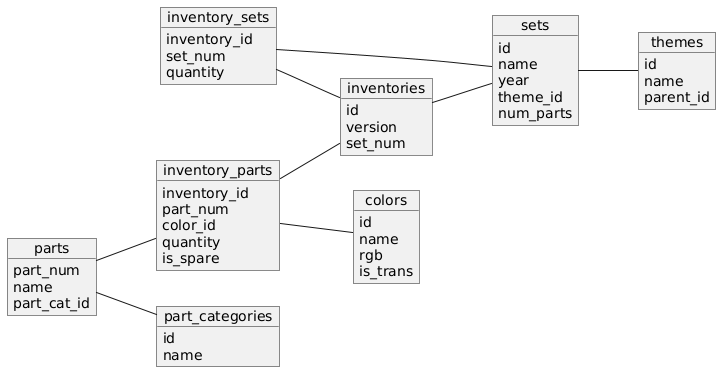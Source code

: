 @startuml
skinparam defaultFontName DejaVu Sans
skinparam monochrome true
left to right direction 
 
object inventories {
    id 
    version
    set_num
}

object inventory_parts {
    inventory_id
    part_num
    color_id
    quantity
    is_spare
}

object colors {
    id
    name
    rgb
    is_trans
}

object inventory_sets {
    inventory_id
    set_num
    quantity
}

object parts {
    part_num
    name
    part_cat_id
}

object sets {
    id
    name
    year
    theme_id
    num_parts
}

object themes {
    id
    name
    parent_id
}

object part_categories {
    id
    name
}

parts -- inventory_parts
inventory_parts -- colors
inventory_parts -- inventories
inventory_sets -- inventories 
inventories -- sets
inventory_sets -- sets 
sets -- themes
parts -- part_categories

@enduml